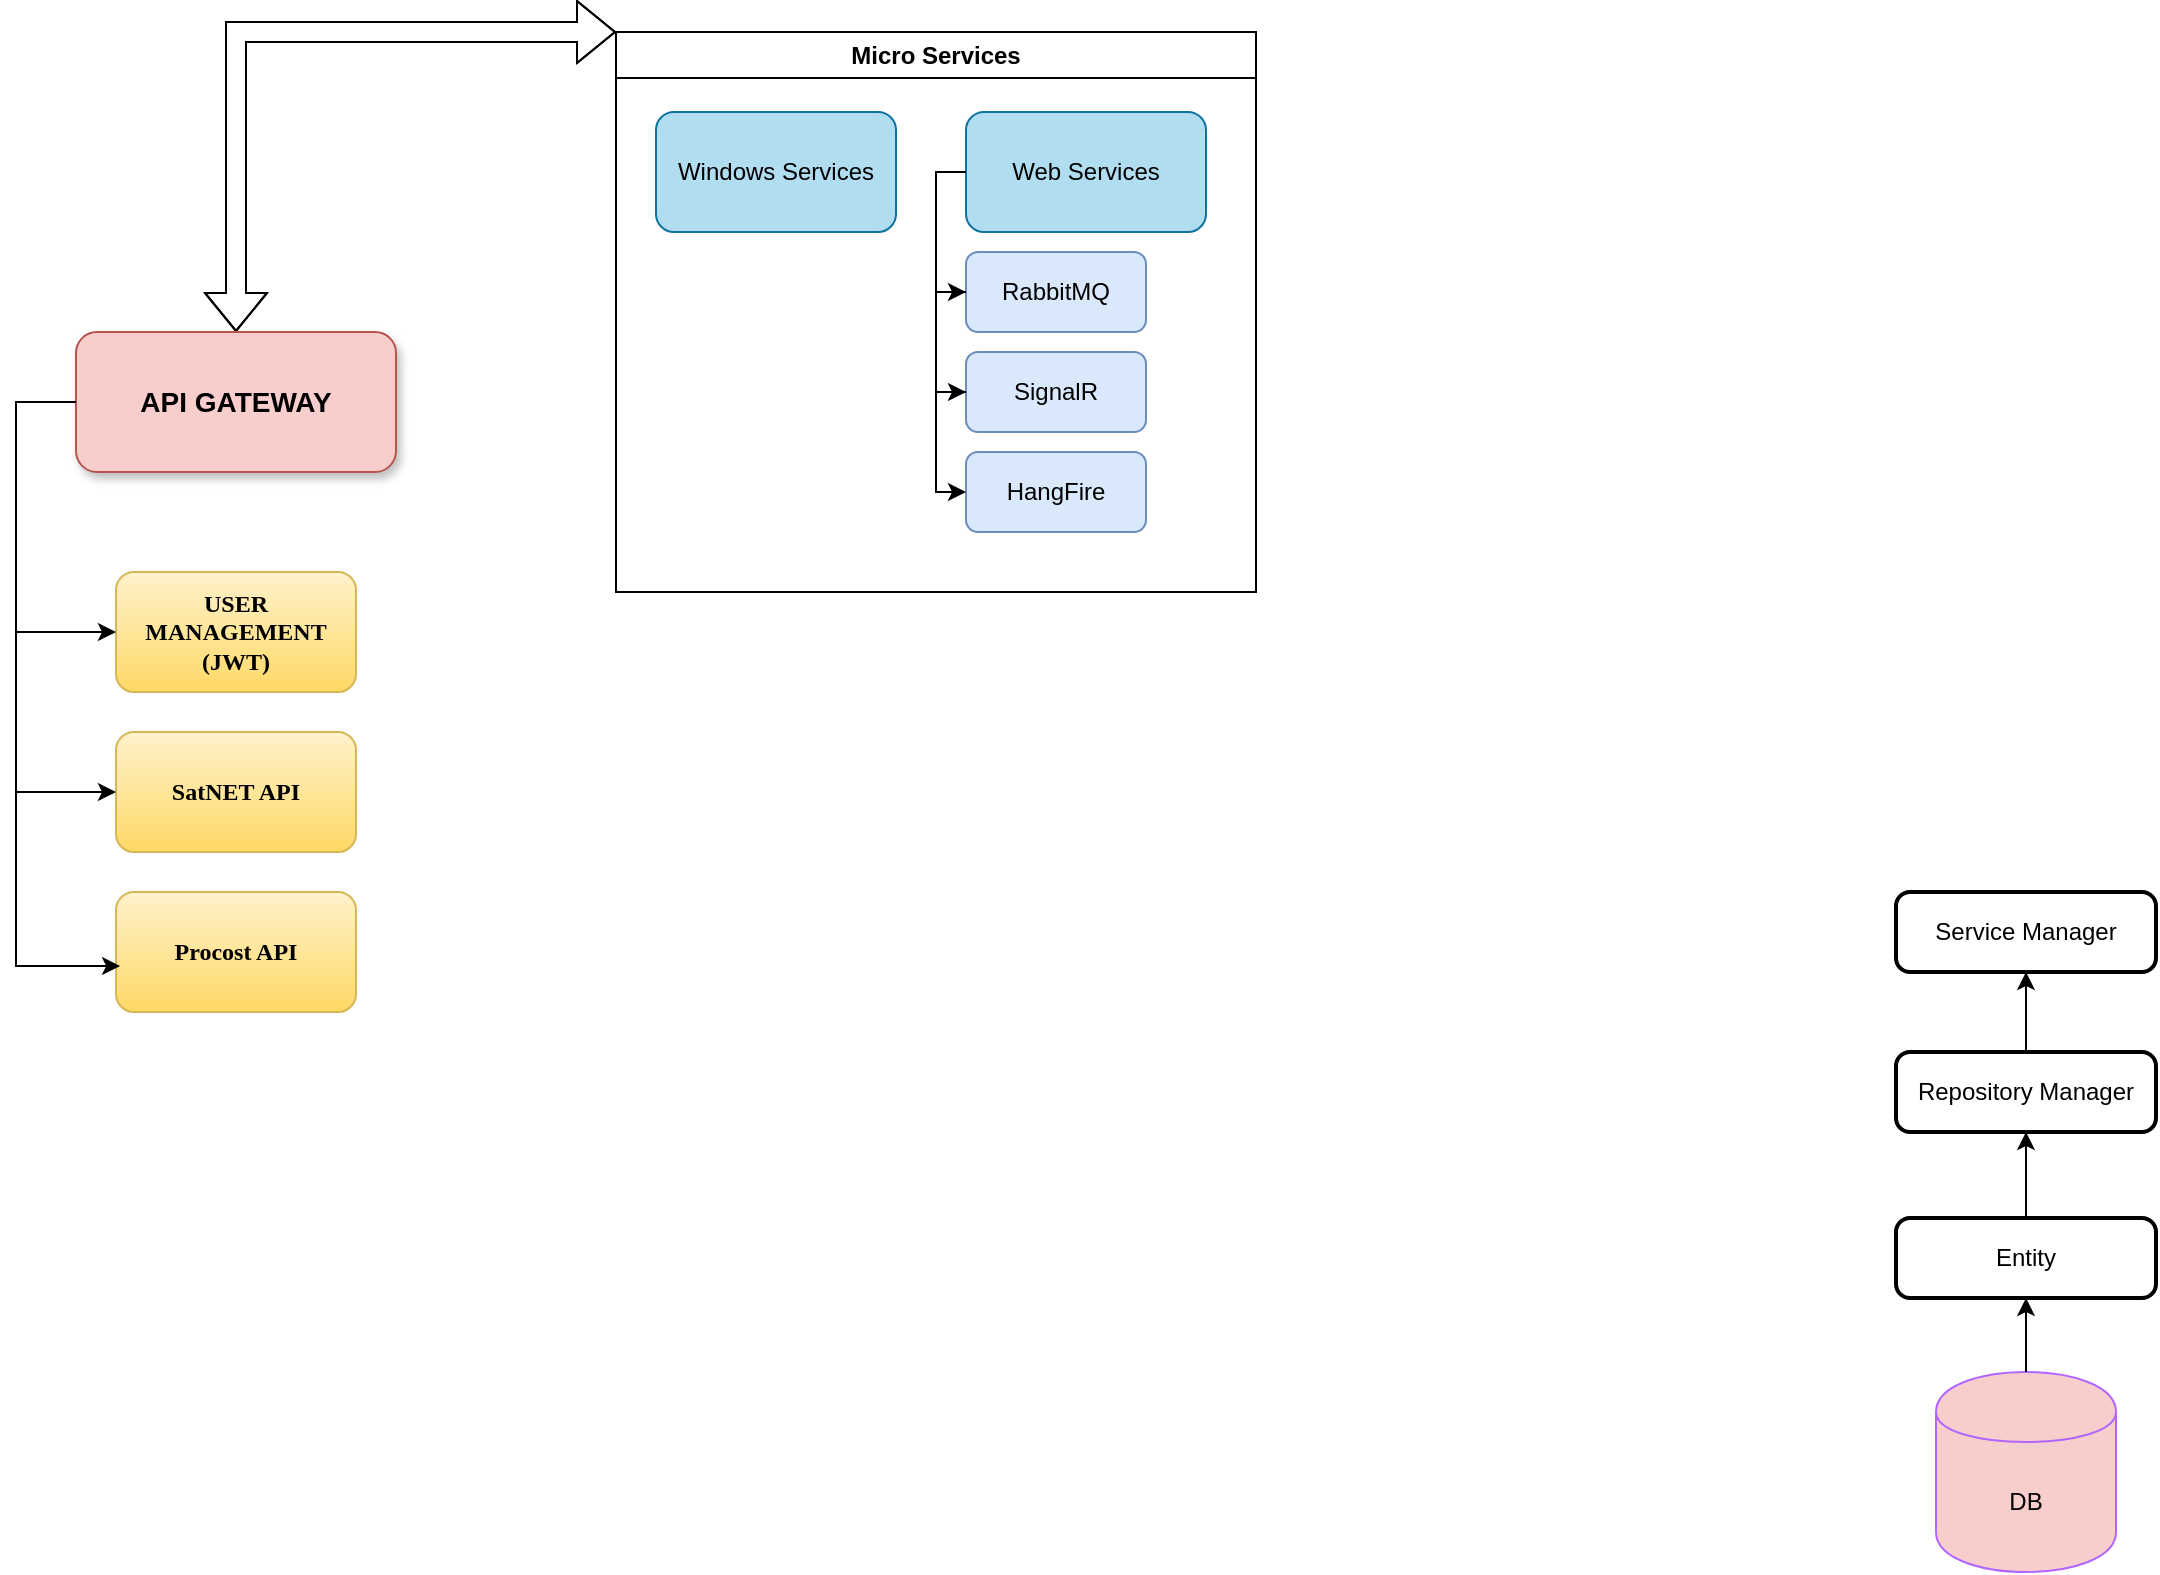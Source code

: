 <mxfile version="21.6.5" type="device">
  <diagram name="Sayfa -1" id="jYOBTxKnvpTKxqS3JgCw">
    <mxGraphModel dx="1418" dy="820" grid="1" gridSize="10" guides="1" tooltips="1" connect="1" arrows="1" fold="1" page="1" pageScale="1" pageWidth="1169" pageHeight="827" math="0" shadow="0">
      <root>
        <mxCell id="0" />
        <mxCell id="1" parent="0" />
        <mxCell id="2kTgIxqwMKKEZ4rfoA_Y-15" value="Micro Services" style="swimlane;whiteSpace=wrap;html=1;" parent="1" vertex="1">
          <mxGeometry x="360" y="40" width="320" height="280" as="geometry">
            <mxRectangle x="360" y="40" width="130" height="30" as="alternateBounds" />
          </mxGeometry>
        </mxCell>
        <mxCell id="2kTgIxqwMKKEZ4rfoA_Y-25" value="Windows Services" style="rounded=1;whiteSpace=wrap;html=1;fillColor=#b1ddf0;strokeColor=#10739e;" parent="2kTgIxqwMKKEZ4rfoA_Y-15" vertex="1">
          <mxGeometry x="20" y="40" width="120" height="60" as="geometry" />
        </mxCell>
        <mxCell id="2kTgIxqwMKKEZ4rfoA_Y-45" value="" style="group" parent="2kTgIxqwMKKEZ4rfoA_Y-15" vertex="1" connectable="0">
          <mxGeometry x="160" y="40" width="135" height="210" as="geometry" />
        </mxCell>
        <mxCell id="2kTgIxqwMKKEZ4rfoA_Y-26" value="Web Services" style="rounded=1;whiteSpace=wrap;html=1;fillColor=#b1ddf0;strokeColor=#10739e;" parent="2kTgIxqwMKKEZ4rfoA_Y-45" vertex="1">
          <mxGeometry x="15" width="120" height="60" as="geometry" />
        </mxCell>
        <mxCell id="2kTgIxqwMKKEZ4rfoA_Y-27" value="RabbitMQ" style="rounded=1;whiteSpace=wrap;html=1;fillColor=#dae8fc;strokeColor=#6c8ebf;" parent="2kTgIxqwMKKEZ4rfoA_Y-45" vertex="1">
          <mxGeometry x="15" y="70" width="90" height="40" as="geometry" />
        </mxCell>
        <mxCell id="2kTgIxqwMKKEZ4rfoA_Y-28" value="SignalR" style="rounded=1;whiteSpace=wrap;html=1;fillColor=#dae8fc;strokeColor=#6c8ebf;" parent="2kTgIxqwMKKEZ4rfoA_Y-45" vertex="1">
          <mxGeometry x="15" y="120" width="90" height="40" as="geometry" />
        </mxCell>
        <mxCell id="2kTgIxqwMKKEZ4rfoA_Y-29" value="HangFire" style="rounded=1;whiteSpace=wrap;html=1;fillColor=#dae8fc;strokeColor=#6c8ebf;" parent="2kTgIxqwMKKEZ4rfoA_Y-45" vertex="1">
          <mxGeometry x="15" y="170" width="90" height="40" as="geometry" />
        </mxCell>
        <mxCell id="2kTgIxqwMKKEZ4rfoA_Y-34" value="" style="endArrow=classic;html=1;rounded=0;exitX=0;exitY=0.5;exitDx=0;exitDy=0;entryX=0;entryY=0.5;entryDx=0;entryDy=0;" parent="2kTgIxqwMKKEZ4rfoA_Y-45" source="2kTgIxqwMKKEZ4rfoA_Y-26" target="2kTgIxqwMKKEZ4rfoA_Y-27" edge="1">
          <mxGeometry width="50" height="50" relative="1" as="geometry">
            <mxPoint x="-130" y="310" as="sourcePoint" />
            <mxPoint x="-80" y="260" as="targetPoint" />
            <Array as="points">
              <mxPoint y="30" />
              <mxPoint y="90" />
            </Array>
          </mxGeometry>
        </mxCell>
        <mxCell id="2kTgIxqwMKKEZ4rfoA_Y-35" value="" style="endArrow=classic;html=1;rounded=0;exitX=0;exitY=0.5;exitDx=0;exitDy=0;entryX=0;entryY=0.5;entryDx=0;entryDy=0;" parent="2kTgIxqwMKKEZ4rfoA_Y-45" target="2kTgIxqwMKKEZ4rfoA_Y-28" edge="1">
          <mxGeometry width="50" height="50" relative="1" as="geometry">
            <mxPoint x="15" y="90" as="sourcePoint" />
            <mxPoint x="15" y="150" as="targetPoint" />
            <Array as="points">
              <mxPoint y="90" />
              <mxPoint y="140" />
            </Array>
          </mxGeometry>
        </mxCell>
        <mxCell id="2kTgIxqwMKKEZ4rfoA_Y-44" value="" style="endArrow=classic;html=1;rounded=0;exitX=0;exitY=0.5;exitDx=0;exitDy=0;entryX=0;entryY=0.5;entryDx=0;entryDy=0;" parent="2kTgIxqwMKKEZ4rfoA_Y-45" edge="1">
          <mxGeometry width="50" height="50" relative="1" as="geometry">
            <mxPoint x="15" y="140" as="sourcePoint" />
            <mxPoint x="15" y="190" as="targetPoint" />
            <Array as="points">
              <mxPoint y="140" />
              <mxPoint y="190" />
            </Array>
          </mxGeometry>
        </mxCell>
        <mxCell id="2kTgIxqwMKKEZ4rfoA_Y-33" value="" style="shape=flexArrow;endArrow=classic;startArrow=classic;html=1;rounded=0;exitX=0.5;exitY=0;exitDx=0;exitDy=0;entryX=0;entryY=0;entryDx=0;entryDy=0;" parent="1" source="Q3LjOVt5h_p9Y7JhuGVs-1" target="2kTgIxqwMKKEZ4rfoA_Y-15" edge="1">
          <mxGeometry width="100" height="100" relative="1" as="geometry">
            <mxPoint x="360" y="410" as="sourcePoint" />
            <mxPoint x="460" y="310" as="targetPoint" />
            <Array as="points">
              <mxPoint x="170" y="40" />
            </Array>
          </mxGeometry>
        </mxCell>
        <mxCell id="2kTgIxqwMKKEZ4rfoA_Y-55" value="" style="group" parent="1" vertex="1" connectable="0">
          <mxGeometry x="1000" y="470" width="130" height="340" as="geometry" />
        </mxCell>
        <mxCell id="2kTgIxqwMKKEZ4rfoA_Y-46" value="DB" style="shape=cylinder;whiteSpace=wrap;html=1;boundedLbl=1;backgroundOutline=1;fillColor=#f8cecc;strokeColor=#B266FF;" parent="2kTgIxqwMKKEZ4rfoA_Y-55" vertex="1">
          <mxGeometry x="20" y="240" width="90" height="100" as="geometry" />
        </mxCell>
        <mxCell id="2kTgIxqwMKKEZ4rfoA_Y-47" value="Repository Manager" style="rounded=1;whiteSpace=wrap;html=1;absoluteArcSize=1;arcSize=14;strokeWidth=2;" parent="2kTgIxqwMKKEZ4rfoA_Y-55" vertex="1">
          <mxGeometry y="80" width="130" height="40" as="geometry" />
        </mxCell>
        <mxCell id="2kTgIxqwMKKEZ4rfoA_Y-48" value="Entity" style="rounded=1;whiteSpace=wrap;html=1;absoluteArcSize=1;arcSize=14;strokeWidth=2;" parent="2kTgIxqwMKKEZ4rfoA_Y-55" vertex="1">
          <mxGeometry y="163" width="130" height="40" as="geometry" />
        </mxCell>
        <mxCell id="2kTgIxqwMKKEZ4rfoA_Y-49" value="Service Manager" style="rounded=1;whiteSpace=wrap;html=1;absoluteArcSize=1;arcSize=14;strokeWidth=2;" parent="2kTgIxqwMKKEZ4rfoA_Y-55" vertex="1">
          <mxGeometry width="130" height="40" as="geometry" />
        </mxCell>
        <mxCell id="2kTgIxqwMKKEZ4rfoA_Y-50" value="" style="endArrow=classic;html=1;rounded=0;entryX=0.5;entryY=1;entryDx=0;entryDy=0;exitX=0.5;exitY=0;exitDx=0;exitDy=0;" parent="2kTgIxqwMKKEZ4rfoA_Y-55" source="2kTgIxqwMKKEZ4rfoA_Y-47" target="2kTgIxqwMKKEZ4rfoA_Y-49" edge="1">
          <mxGeometry width="50" height="50" relative="1" as="geometry">
            <mxPoint x="-190" y="180" as="sourcePoint" />
            <mxPoint x="-240" y="230" as="targetPoint" />
            <Array as="points" />
          </mxGeometry>
        </mxCell>
        <mxCell id="2kTgIxqwMKKEZ4rfoA_Y-51" value="" style="endArrow=classic;html=1;rounded=0;entryX=0.5;entryY=1;entryDx=0;entryDy=0;exitX=0.5;exitY=0;exitDx=0;exitDy=0;" parent="2kTgIxqwMKKEZ4rfoA_Y-55" source="2kTgIxqwMKKEZ4rfoA_Y-48" target="2kTgIxqwMKKEZ4rfoA_Y-47" edge="1">
          <mxGeometry width="50" height="50" relative="1" as="geometry">
            <mxPoint x="75" y="90" as="sourcePoint" />
            <mxPoint x="75" y="50" as="targetPoint" />
            <Array as="points" />
          </mxGeometry>
        </mxCell>
        <mxCell id="2kTgIxqwMKKEZ4rfoA_Y-52" value="" style="endArrow=classic;html=1;rounded=0;entryX=0.5;entryY=1;entryDx=0;entryDy=0;exitX=0.5;exitY=0;exitDx=0;exitDy=0;" parent="2kTgIxqwMKKEZ4rfoA_Y-55" source="2kTgIxqwMKKEZ4rfoA_Y-46" target="2kTgIxqwMKKEZ4rfoA_Y-48" edge="1">
          <mxGeometry width="50" height="50" relative="1" as="geometry">
            <mxPoint x="85" y="140" as="sourcePoint" />
            <mxPoint x="85" y="100" as="targetPoint" />
            <Array as="points" />
          </mxGeometry>
        </mxCell>
        <mxCell id="2kTgIxqwMKKEZ4rfoA_Y-1" value="USER MANAGEMENT (JWT)" style="rounded=1;whiteSpace=wrap;html=1;fontStyle=1;fontFamily=Verdana;fillColor=#fff2cc;gradientColor=#ffd966;strokeColor=#d6b656;" parent="1" vertex="1">
          <mxGeometry x="110" y="310" width="120" height="60" as="geometry" />
        </mxCell>
        <mxCell id="2kTgIxqwMKKEZ4rfoA_Y-7" value="SatNET API" style="rounded=1;whiteSpace=wrap;html=1;fontStyle=1;fontFamily=Verdana;fillColor=#fff2cc;gradientColor=#ffd966;strokeColor=#d6b656;" parent="1" vertex="1">
          <mxGeometry x="110" y="390" width="120" height="60" as="geometry" />
        </mxCell>
        <mxCell id="Q3LjOVt5h_p9Y7JhuGVs-1" value="API GATEWAY" style="rounded=1;whiteSpace=wrap;html=1;fillColor=#f8cecc;strokeColor=#b85450;shadow=1;fontSize=14;fontStyle=1" parent="1" vertex="1">
          <mxGeometry x="90" y="190" width="160" height="70" as="geometry" />
        </mxCell>
        <mxCell id="2kTgIxqwMKKEZ4rfoA_Y-12" value="" style="endArrow=classic;html=1;rounded=0;exitX=0;exitY=0.5;exitDx=0;exitDy=0;entryX=0;entryY=0.5;entryDx=0;entryDy=0;" parent="1" source="Q3LjOVt5h_p9Y7JhuGVs-1" target="2kTgIxqwMKKEZ4rfoA_Y-1" edge="1">
          <mxGeometry width="50" height="50" relative="1" as="geometry">
            <mxPoint x="600" y="610" as="sourcePoint" />
            <mxPoint x="650" y="560" as="targetPoint" />
            <Array as="points">
              <mxPoint x="60" y="225" />
              <mxPoint x="60" y="340" />
            </Array>
          </mxGeometry>
        </mxCell>
        <mxCell id="2kTgIxqwMKKEZ4rfoA_Y-13" value="" style="endArrow=classic;html=1;rounded=0;exitX=0;exitY=0.5;exitDx=0;exitDy=0;" parent="1" source="Q3LjOVt5h_p9Y7JhuGVs-1" target="2kTgIxqwMKKEZ4rfoA_Y-7" edge="1">
          <mxGeometry width="50" height="50" relative="1" as="geometry">
            <mxPoint x="130" y="410" as="sourcePoint" />
            <mxPoint x="180" y="360" as="targetPoint" />
            <Array as="points">
              <mxPoint x="60" y="225" />
              <mxPoint x="60" y="420" />
            </Array>
          </mxGeometry>
        </mxCell>
        <mxCell id="sNzLmAKeILXtyBkwCnTK-1" value="Procost API" style="rounded=1;whiteSpace=wrap;html=1;fontStyle=1;fontFamily=Verdana;fillColor=#fff2cc;gradientColor=#ffd966;strokeColor=#d6b656;" vertex="1" parent="1">
          <mxGeometry x="110" y="470" width="120" height="60" as="geometry" />
        </mxCell>
        <mxCell id="sNzLmAKeILXtyBkwCnTK-3" value="" style="endArrow=classic;html=1;rounded=0;entryX=0.017;entryY=0.617;entryDx=0;entryDy=0;entryPerimeter=0;" edge="1" parent="1" target="sNzLmAKeILXtyBkwCnTK-1">
          <mxGeometry width="50" height="50" relative="1" as="geometry">
            <mxPoint x="60" y="420" as="sourcePoint" />
            <mxPoint x="610" y="400" as="targetPoint" />
            <Array as="points">
              <mxPoint x="60" y="507" />
            </Array>
          </mxGeometry>
        </mxCell>
      </root>
    </mxGraphModel>
  </diagram>
</mxfile>
